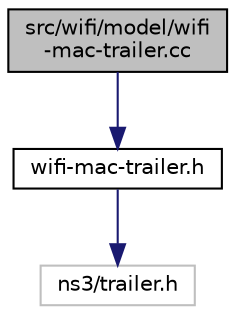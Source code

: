 digraph "src/wifi/model/wifi-mac-trailer.cc"
{
 // LATEX_PDF_SIZE
  edge [fontname="Helvetica",fontsize="10",labelfontname="Helvetica",labelfontsize="10"];
  node [fontname="Helvetica",fontsize="10",shape=record];
  Node1 [label="src/wifi/model/wifi\l-mac-trailer.cc",height=0.2,width=0.4,color="black", fillcolor="grey75", style="filled", fontcolor="black",tooltip=" "];
  Node1 -> Node2 [color="midnightblue",fontsize="10",style="solid",fontname="Helvetica"];
  Node2 [label="wifi-mac-trailer.h",height=0.2,width=0.4,color="black", fillcolor="white", style="filled",URL="$wifi-mac-trailer_8h.html",tooltip=" "];
  Node2 -> Node3 [color="midnightblue",fontsize="10",style="solid",fontname="Helvetica"];
  Node3 [label="ns3/trailer.h",height=0.2,width=0.4,color="grey75", fillcolor="white", style="filled",tooltip=" "];
}
